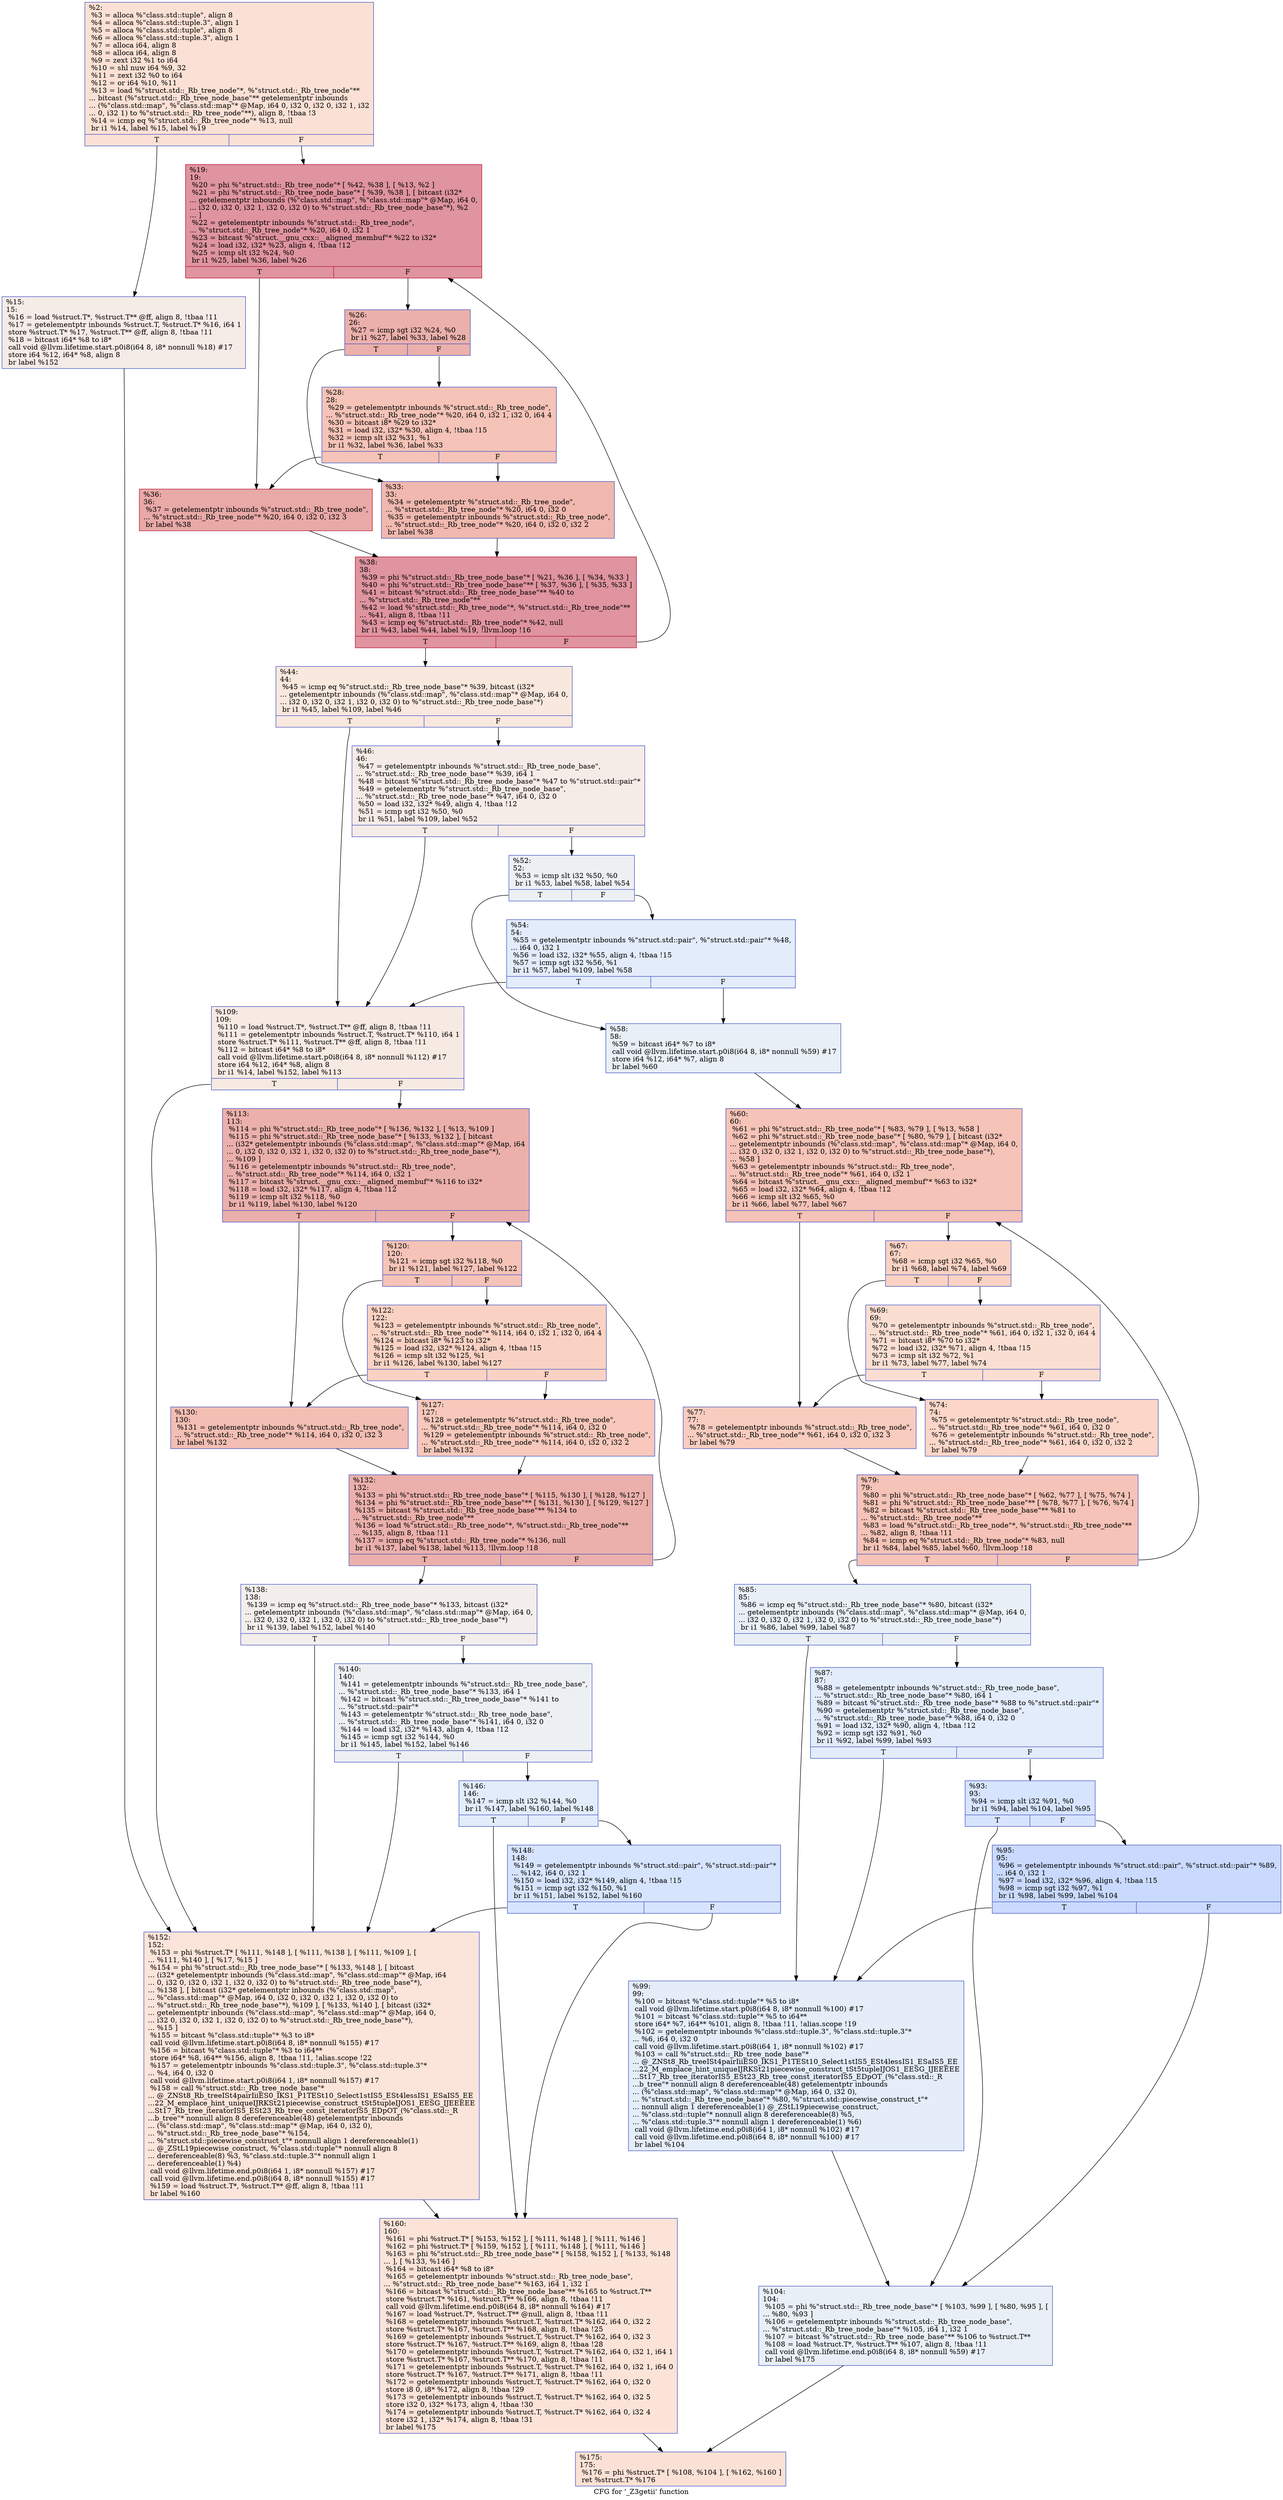 digraph "CFG for '_Z3getii' function" {
	label="CFG for '_Z3getii' function";

	Node0x55a9889e45b0 [shape=record,color="#3d50c3ff", style=filled, fillcolor="#f7bca170",label="{%2:\l  %3 = alloca %\"class.std::tuple\", align 8\l  %4 = alloca %\"class.std::tuple.3\", align 1\l  %5 = alloca %\"class.std::tuple\", align 8\l  %6 = alloca %\"class.std::tuple.3\", align 1\l  %7 = alloca i64, align 8\l  %8 = alloca i64, align 8\l  %9 = zext i32 %1 to i64\l  %10 = shl nuw i64 %9, 32\l  %11 = zext i32 %0 to i64\l  %12 = or i64 %10, %11\l  %13 = load %\"struct.std::_Rb_tree_node\"*, %\"struct.std::_Rb_tree_node\"**\l... bitcast (%\"struct.std::_Rb_tree_node_base\"** getelementptr inbounds\l... (%\"class.std::map\", %\"class.std::map\"* @Map, i64 0, i32 0, i32 0, i32 1, i32\l... 0, i32 1) to %\"struct.std::_Rb_tree_node\"**), align 8, !tbaa !3\l  %14 = icmp eq %\"struct.std::_Rb_tree_node\"* %13, null\l  br i1 %14, label %15, label %19\l|{<s0>T|<s1>F}}"];
	Node0x55a9889e45b0:s0 -> Node0x55a9889e4780;
	Node0x55a9889e45b0:s1 -> Node0x55a9889e5370;
	Node0x55a9889e4780 [shape=record,color="#3d50c3ff", style=filled, fillcolor="#ead5c970",label="{%15:\l15:                                               \l  %16 = load %struct.T*, %struct.T** @ff, align 8, !tbaa !11\l  %17 = getelementptr inbounds %struct.T, %struct.T* %16, i64 1\l  store %struct.T* %17, %struct.T** @ff, align 8, !tbaa !11\l  %18 = bitcast i64* %8 to i8*\l  call void @llvm.lifetime.start.p0i8(i64 8, i8* nonnull %18) #17\l  store i64 %12, i64* %8, align 8\l  br label %152\l}"];
	Node0x55a9889e4780 -> Node0x55a9889e6110;
	Node0x55a9889e5370 [shape=record,color="#b70d28ff", style=filled, fillcolor="#b70d2870",label="{%19:\l19:                                               \l  %20 = phi %\"struct.std::_Rb_tree_node\"* [ %42, %38 ], [ %13, %2 ]\l  %21 = phi %\"struct.std::_Rb_tree_node_base\"* [ %39, %38 ], [ bitcast (i32*\l... getelementptr inbounds (%\"class.std::map\", %\"class.std::map\"* @Map, i64 0,\l... i32 0, i32 0, i32 1, i32 0, i32 0) to %\"struct.std::_Rb_tree_node_base\"*), %2\l... ]\l  %22 = getelementptr inbounds %\"struct.std::_Rb_tree_node\",\l... %\"struct.std::_Rb_tree_node\"* %20, i64 0, i32 1\l  %23 = bitcast %\"struct.__gnu_cxx::__aligned_membuf\"* %22 to i32*\l  %24 = load i32, i32* %23, align 4, !tbaa !12\l  %25 = icmp slt i32 %24, %0\l  br i1 %25, label %36, label %26\l|{<s0>T|<s1>F}}"];
	Node0x55a9889e5370:s0 -> Node0x55a9889e68c0;
	Node0x55a9889e5370:s1 -> Node0x55a9889e6950;
	Node0x55a9889e6950 [shape=record,color="#3d50c3ff", style=filled, fillcolor="#d24b4070",label="{%26:\l26:                                               \l  %27 = icmp sgt i32 %24, %0\l  br i1 %27, label %33, label %28\l|{<s0>T|<s1>F}}"];
	Node0x55a9889e6950:s0 -> Node0x55a9889e6b20;
	Node0x55a9889e6950:s1 -> Node0x55a9889e6b70;
	Node0x55a9889e6b70 [shape=record,color="#3d50c3ff", style=filled, fillcolor="#e8765c70",label="{%28:\l28:                                               \l  %29 = getelementptr inbounds %\"struct.std::_Rb_tree_node\",\l... %\"struct.std::_Rb_tree_node\"* %20, i64 0, i32 1, i32 0, i64 4\l  %30 = bitcast i8* %29 to i32*\l  %31 = load i32, i32* %30, align 4, !tbaa !15\l  %32 = icmp slt i32 %31, %1\l  br i1 %32, label %36, label %33\l|{<s0>T|<s1>F}}"];
	Node0x55a9889e6b70:s0 -> Node0x55a9889e68c0;
	Node0x55a9889e6b70:s1 -> Node0x55a9889e6b20;
	Node0x55a9889e6b20 [shape=record,color="#3d50c3ff", style=filled, fillcolor="#dc5d4a70",label="{%33:\l33:                                               \l  %34 = getelementptr %\"struct.std::_Rb_tree_node\",\l... %\"struct.std::_Rb_tree_node\"* %20, i64 0, i32 0\l  %35 = getelementptr inbounds %\"struct.std::_Rb_tree_node\",\l... %\"struct.std::_Rb_tree_node\"* %20, i64 0, i32 0, i32 2\l  br label %38\l}"];
	Node0x55a9889e6b20 -> Node0x55a9889e6210;
	Node0x55a9889e68c0 [shape=record,color="#b70d28ff", style=filled, fillcolor="#ca3b3770",label="{%36:\l36:                                               \l  %37 = getelementptr inbounds %\"struct.std::_Rb_tree_node\",\l... %\"struct.std::_Rb_tree_node\"* %20, i64 0, i32 0, i32 3\l  br label %38\l}"];
	Node0x55a9889e68c0 -> Node0x55a9889e6210;
	Node0x55a9889e6210 [shape=record,color="#b70d28ff", style=filled, fillcolor="#b70d2870",label="{%38:\l38:                                               \l  %39 = phi %\"struct.std::_Rb_tree_node_base\"* [ %21, %36 ], [ %34, %33 ]\l  %40 = phi %\"struct.std::_Rb_tree_node_base\"** [ %37, %36 ], [ %35, %33 ]\l  %41 = bitcast %\"struct.std::_Rb_tree_node_base\"** %40 to\l... %\"struct.std::_Rb_tree_node\"**\l  %42 = load %\"struct.std::_Rb_tree_node\"*, %\"struct.std::_Rb_tree_node\"**\l... %41, align 8, !tbaa !11\l  %43 = icmp eq %\"struct.std::_Rb_tree_node\"* %42, null\l  br i1 %43, label %44, label %19, !llvm.loop !16\l|{<s0>T|<s1>F}}"];
	Node0x55a9889e6210:s0 -> Node0x55a9889e77a0;
	Node0x55a9889e6210:s1 -> Node0x55a9889e5370;
	Node0x55a9889e77a0 [shape=record,color="#3d50c3ff", style=filled, fillcolor="#f2cab570",label="{%44:\l44:                                               \l  %45 = icmp eq %\"struct.std::_Rb_tree_node_base\"* %39, bitcast (i32*\l... getelementptr inbounds (%\"class.std::map\", %\"class.std::map\"* @Map, i64 0,\l... i32 0, i32 0, i32 1, i32 0, i32 0) to %\"struct.std::_Rb_tree_node_base\"*)\l  br i1 %45, label %109, label %46\l|{<s0>T|<s1>F}}"];
	Node0x55a9889e77a0:s0 -> Node0x55a9889e79d0;
	Node0x55a9889e77a0:s1 -> Node0x55a9889e7a20;
	Node0x55a9889e7a20 [shape=record,color="#3d50c3ff", style=filled, fillcolor="#ead5c970",label="{%46:\l46:                                               \l  %47 = getelementptr inbounds %\"struct.std::_Rb_tree_node_base\",\l... %\"struct.std::_Rb_tree_node_base\"* %39, i64 1\l  %48 = bitcast %\"struct.std::_Rb_tree_node_base\"* %47 to %\"struct.std::pair\"*\l  %49 = getelementptr %\"struct.std::_Rb_tree_node_base\",\l... %\"struct.std::_Rb_tree_node_base\"* %47, i64 0, i32 0\l  %50 = load i32, i32* %49, align 4, !tbaa !12\l  %51 = icmp sgt i32 %50, %0\l  br i1 %51, label %109, label %52\l|{<s0>T|<s1>F}}"];
	Node0x55a9889e7a20:s0 -> Node0x55a9889e79d0;
	Node0x55a9889e7a20:s1 -> Node0x55a9889e8400;
	Node0x55a9889e8400 [shape=record,color="#3d50c3ff", style=filled, fillcolor="#d6dce470",label="{%52:\l52:                                               \l  %53 = icmp slt i32 %50, %0\l  br i1 %53, label %58, label %54\l|{<s0>T|<s1>F}}"];
	Node0x55a9889e8400:s0 -> Node0x55a9889e8590;
	Node0x55a9889e8400:s1 -> Node0x55a9889e85e0;
	Node0x55a9889e85e0 [shape=record,color="#3d50c3ff", style=filled, fillcolor="#bfd3f670",label="{%54:\l54:                                               \l  %55 = getelementptr inbounds %\"struct.std::pair\", %\"struct.std::pair\"* %48,\l... i64 0, i32 1\l  %56 = load i32, i32* %55, align 4, !tbaa !15\l  %57 = icmp sgt i32 %56, %1\l  br i1 %57, label %109, label %58\l|{<s0>T|<s1>F}}"];
	Node0x55a9889e85e0:s0 -> Node0x55a9889e79d0;
	Node0x55a9889e85e0:s1 -> Node0x55a9889e8590;
	Node0x55a9889e8590 [shape=record,color="#3d50c3ff", style=filled, fillcolor="#cedaeb70",label="{%58:\l58:                                               \l  %59 = bitcast i64* %7 to i8*\l  call void @llvm.lifetime.start.p0i8(i64 8, i8* nonnull %59) #17\l  store i64 %12, i64* %7, align 8\l  br label %60\l}"];
	Node0x55a9889e8590 -> Node0x55a9889e91d0;
	Node0x55a9889e91d0 [shape=record,color="#3d50c3ff", style=filled, fillcolor="#e8765c70",label="{%60:\l60:                                               \l  %61 = phi %\"struct.std::_Rb_tree_node\"* [ %83, %79 ], [ %13, %58 ]\l  %62 = phi %\"struct.std::_Rb_tree_node_base\"* [ %80, %79 ], [ bitcast (i32*\l... getelementptr inbounds (%\"class.std::map\", %\"class.std::map\"* @Map, i64 0,\l... i32 0, i32 0, i32 1, i32 0, i32 0) to %\"struct.std::_Rb_tree_node_base\"*),\l... %58 ]\l  %63 = getelementptr inbounds %\"struct.std::_Rb_tree_node\",\l... %\"struct.std::_Rb_tree_node\"* %61, i64 0, i32 1\l  %64 = bitcast %\"struct.__gnu_cxx::__aligned_membuf\"* %63 to i32*\l  %65 = load i32, i32* %64, align 4, !tbaa !12\l  %66 = icmp slt i32 %65, %0\l  br i1 %66, label %77, label %67\l|{<s0>T|<s1>F}}"];
	Node0x55a9889e91d0:s0 -> Node0x55a9889e96f0;
	Node0x55a9889e91d0:s1 -> Node0x55a9889e9740;
	Node0x55a9889e9740 [shape=record,color="#3d50c3ff", style=filled, fillcolor="#f4987a70",label="{%67:\l67:                                               \l  %68 = icmp sgt i32 %65, %0\l  br i1 %68, label %74, label %69\l|{<s0>T|<s1>F}}"];
	Node0x55a9889e9740:s0 -> Node0x55a9889e9910;
	Node0x55a9889e9740:s1 -> Node0x55a9889e9960;
	Node0x55a9889e9960 [shape=record,color="#3d50c3ff", style=filled, fillcolor="#f7b59970",label="{%69:\l69:                                               \l  %70 = getelementptr inbounds %\"struct.std::_Rb_tree_node\",\l... %\"struct.std::_Rb_tree_node\"* %61, i64 0, i32 1, i32 0, i64 4\l  %71 = bitcast i8* %70 to i32*\l  %72 = load i32, i32* %71, align 4, !tbaa !15\l  %73 = icmp slt i32 %72, %1\l  br i1 %73, label %77, label %74\l|{<s0>T|<s1>F}}"];
	Node0x55a9889e9960:s0 -> Node0x55a9889e96f0;
	Node0x55a9889e9960:s1 -> Node0x55a9889e9910;
	Node0x55a9889e9910 [shape=record,color="#3d50c3ff", style=filled, fillcolor="#f6a38570",label="{%74:\l74:                                               \l  %75 = getelementptr %\"struct.std::_Rb_tree_node\",\l... %\"struct.std::_Rb_tree_node\"* %61, i64 0, i32 0\l  %76 = getelementptr inbounds %\"struct.std::_Rb_tree_node\",\l... %\"struct.std::_Rb_tree_node\"* %61, i64 0, i32 0, i32 2\l  br label %79\l}"];
	Node0x55a9889e9910 -> Node0x55a9889e9290;
	Node0x55a9889e96f0 [shape=record,color="#3d50c3ff", style=filled, fillcolor="#f08b6e70",label="{%77:\l77:                                               \l  %78 = getelementptr inbounds %\"struct.std::_Rb_tree_node\",\l... %\"struct.std::_Rb_tree_node\"* %61, i64 0, i32 0, i32 3\l  br label %79\l}"];
	Node0x55a9889e96f0 -> Node0x55a9889e9290;
	Node0x55a9889e9290 [shape=record,color="#3d50c3ff", style=filled, fillcolor="#e8765c70",label="{%79:\l79:                                               \l  %80 = phi %\"struct.std::_Rb_tree_node_base\"* [ %62, %77 ], [ %75, %74 ]\l  %81 = phi %\"struct.std::_Rb_tree_node_base\"** [ %78, %77 ], [ %76, %74 ]\l  %82 = bitcast %\"struct.std::_Rb_tree_node_base\"** %81 to\l... %\"struct.std::_Rb_tree_node\"**\l  %83 = load %\"struct.std::_Rb_tree_node\"*, %\"struct.std::_Rb_tree_node\"**\l... %82, align 8, !tbaa !11\l  %84 = icmp eq %\"struct.std::_Rb_tree_node\"* %83, null\l  br i1 %84, label %85, label %60, !llvm.loop !18\l|{<s0>T|<s1>F}}"];
	Node0x55a9889e9290:s0 -> Node0x55a9889ea230;
	Node0x55a9889e9290:s1 -> Node0x55a9889e91d0;
	Node0x55a9889ea230 [shape=record,color="#3d50c3ff", style=filled, fillcolor="#cedaeb70",label="{%85:\l85:                                               \l  %86 = icmp eq %\"struct.std::_Rb_tree_node_base\"* %80, bitcast (i32*\l... getelementptr inbounds (%\"class.std::map\", %\"class.std::map\"* @Map, i64 0,\l... i32 0, i32 0, i32 1, i32 0, i32 0) to %\"struct.std::_Rb_tree_node_base\"*)\l  br i1 %86, label %99, label %87\l|{<s0>T|<s1>F}}"];
	Node0x55a9889ea230:s0 -> Node0x55a9889ea440;
	Node0x55a9889ea230:s1 -> Node0x55a9889ea490;
	Node0x55a9889ea490 [shape=record,color="#3d50c3ff", style=filled, fillcolor="#bfd3f670",label="{%87:\l87:                                               \l  %88 = getelementptr inbounds %\"struct.std::_Rb_tree_node_base\",\l... %\"struct.std::_Rb_tree_node_base\"* %80, i64 1\l  %89 = bitcast %\"struct.std::_Rb_tree_node_base\"* %88 to %\"struct.std::pair\"*\l  %90 = getelementptr %\"struct.std::_Rb_tree_node_base\",\l... %\"struct.std::_Rb_tree_node_base\"* %88, i64 0, i32 0\l  %91 = load i32, i32* %90, align 4, !tbaa !12\l  %92 = icmp sgt i32 %91, %0\l  br i1 %92, label %99, label %93\l|{<s0>T|<s1>F}}"];
	Node0x55a9889ea490:s0 -> Node0x55a9889ea440;
	Node0x55a9889ea490:s1 -> Node0x55a9889ea860;
	Node0x55a9889ea860 [shape=record,color="#3d50c3ff", style=filled, fillcolor="#a5c3fe70",label="{%93:\l93:                                               \l  %94 = icmp slt i32 %91, %0\l  br i1 %94, label %104, label %95\l|{<s0>T|<s1>F}}"];
	Node0x55a9889ea860:s0 -> Node0x55a9889ea9f0;
	Node0x55a9889ea860:s1 -> Node0x55a9889eaa40;
	Node0x55a9889eaa40 [shape=record,color="#3d50c3ff", style=filled, fillcolor="#88abfd70",label="{%95:\l95:                                               \l  %96 = getelementptr inbounds %\"struct.std::pair\", %\"struct.std::pair\"* %89,\l... i64 0, i32 1\l  %97 = load i32, i32* %96, align 4, !tbaa !15\l  %98 = icmp sgt i32 %97, %1\l  br i1 %98, label %99, label %104\l|{<s0>T|<s1>F}}"];
	Node0x55a9889eaa40:s0 -> Node0x55a9889ea440;
	Node0x55a9889eaa40:s1 -> Node0x55a9889ea9f0;
	Node0x55a9889ea440 [shape=record,color="#3d50c3ff", style=filled, fillcolor="#c5d6f270",label="{%99:\l99:                                               \l  %100 = bitcast %\"class.std::tuple\"* %5 to i8*\l  call void @llvm.lifetime.start.p0i8(i64 8, i8* nonnull %100) #17\l  %101 = bitcast %\"class.std::tuple\"* %5 to i64**\l  store i64* %7, i64** %101, align 8, !tbaa !11, !alias.scope !19\l  %102 = getelementptr inbounds %\"class.std::tuple.3\", %\"class.std::tuple.3\"*\l... %6, i64 0, i32 0\l  call void @llvm.lifetime.start.p0i8(i64 1, i8* nonnull %102) #17\l  %103 = call %\"struct.std::_Rb_tree_node_base\"*\l... @_ZNSt8_Rb_treeISt4pairIiiES0_IKS1_P1TESt10_Select1stIS5_ESt4lessIS1_ESaIS5_EE\l...22_M_emplace_hint_uniqueIJRKSt21piecewise_construct_tSt5tupleIJOS1_EESG_IJEEEEE\l...St17_Rb_tree_iteratorIS5_ESt23_Rb_tree_const_iteratorIS5_EDpOT_(%\"class.std::_R\l...b_tree\"* nonnull align 8 dereferenceable(48) getelementptr inbounds\l... (%\"class.std::map\", %\"class.std::map\"* @Map, i64 0, i32 0),\l... %\"struct.std::_Rb_tree_node_base\"* %80, %\"struct.std::piecewise_construct_t\"*\l... nonnull align 1 dereferenceable(1) @_ZStL19piecewise_construct,\l... %\"class.std::tuple\"* nonnull align 8 dereferenceable(8) %5,\l... %\"class.std::tuple.3\"* nonnull align 1 dereferenceable(1) %6)\l  call void @llvm.lifetime.end.p0i8(i64 1, i8* nonnull %102) #17\l  call void @llvm.lifetime.end.p0i8(i64 8, i8* nonnull %100) #17\l  br label %104\l}"];
	Node0x55a9889ea440 -> Node0x55a9889ea9f0;
	Node0x55a9889ea9f0 [shape=record,color="#3d50c3ff", style=filled, fillcolor="#cedaeb70",label="{%104:\l104:                                              \l  %105 = phi %\"struct.std::_Rb_tree_node_base\"* [ %103, %99 ], [ %80, %95 ], [\l... %80, %93 ]\l  %106 = getelementptr inbounds %\"struct.std::_Rb_tree_node_base\",\l... %\"struct.std::_Rb_tree_node_base\"* %105, i64 1, i32 1\l  %107 = bitcast %\"struct.std::_Rb_tree_node_base\"** %106 to %struct.T**\l  %108 = load %struct.T*, %struct.T** %107, align 8, !tbaa !11\l  call void @llvm.lifetime.end.p0i8(i64 8, i8* nonnull %59) #17\l  br label %175\l}"];
	Node0x55a9889ea9f0 -> Node0x55a9889ebcb0;
	Node0x55a9889e79d0 [shape=record,color="#3d50c3ff", style=filled, fillcolor="#eed0c070",label="{%109:\l109:                                              \l  %110 = load %struct.T*, %struct.T** @ff, align 8, !tbaa !11\l  %111 = getelementptr inbounds %struct.T, %struct.T* %110, i64 1\l  store %struct.T* %111, %struct.T** @ff, align 8, !tbaa !11\l  %112 = bitcast i64* %8 to i8*\l  call void @llvm.lifetime.start.p0i8(i64 8, i8* nonnull %112) #17\l  store i64 %12, i64* %8, align 8\l  br i1 %14, label %152, label %113\l|{<s0>T|<s1>F}}"];
	Node0x55a9889e79d0:s0 -> Node0x55a9889e6110;
	Node0x55a9889e79d0:s1 -> Node0x55a9889ec140;
	Node0x55a9889ec140 [shape=record,color="#3d50c3ff", style=filled, fillcolor="#d24b4070",label="{%113:\l113:                                              \l  %114 = phi %\"struct.std::_Rb_tree_node\"* [ %136, %132 ], [ %13, %109 ]\l  %115 = phi %\"struct.std::_Rb_tree_node_base\"* [ %133, %132 ], [ bitcast\l... (i32* getelementptr inbounds (%\"class.std::map\", %\"class.std::map\"* @Map, i64\l... 0, i32 0, i32 0, i32 1, i32 0, i32 0) to %\"struct.std::_Rb_tree_node_base\"*),\l... %109 ]\l  %116 = getelementptr inbounds %\"struct.std::_Rb_tree_node\",\l... %\"struct.std::_Rb_tree_node\"* %114, i64 0, i32 1\l  %117 = bitcast %\"struct.__gnu_cxx::__aligned_membuf\"* %116 to i32*\l  %118 = load i32, i32* %117, align 4, !tbaa !12\l  %119 = icmp slt i32 %118, %0\l  br i1 %119, label %130, label %120\l|{<s0>T|<s1>F}}"];
	Node0x55a9889ec140:s0 -> Node0x55a9889ec6e0;
	Node0x55a9889ec140:s1 -> Node0x55a9889ec730;
	Node0x55a9889ec730 [shape=record,color="#3d50c3ff", style=filled, fillcolor="#e8765c70",label="{%120:\l120:                                              \l  %121 = icmp sgt i32 %118, %0\l  br i1 %121, label %127, label %122\l|{<s0>T|<s1>F}}"];
	Node0x55a9889ec730:s0 -> Node0x55a9889ec900;
	Node0x55a9889ec730:s1 -> Node0x55a9889ec950;
	Node0x55a9889ec950 [shape=record,color="#3d50c3ff", style=filled, fillcolor="#f4987a70",label="{%122:\l122:                                              \l  %123 = getelementptr inbounds %\"struct.std::_Rb_tree_node\",\l... %\"struct.std::_Rb_tree_node\"* %114, i64 0, i32 1, i32 0, i64 4\l  %124 = bitcast i8* %123 to i32*\l  %125 = load i32, i32* %124, align 4, !tbaa !15\l  %126 = icmp slt i32 %125, %1\l  br i1 %126, label %130, label %127\l|{<s0>T|<s1>F}}"];
	Node0x55a9889ec950:s0 -> Node0x55a9889ec6e0;
	Node0x55a9889ec950:s1 -> Node0x55a9889ec900;
	Node0x55a9889ec900 [shape=record,color="#3d50c3ff", style=filled, fillcolor="#ed836670",label="{%127:\l127:                                              \l  %128 = getelementptr %\"struct.std::_Rb_tree_node\",\l... %\"struct.std::_Rb_tree_node\"* %114, i64 0, i32 0\l  %129 = getelementptr inbounds %\"struct.std::_Rb_tree_node\",\l... %\"struct.std::_Rb_tree_node\"* %114, i64 0, i32 0, i32 2\l  br label %132\l}"];
	Node0x55a9889ec900 -> Node0x55a9889ec240;
	Node0x55a9889ec6e0 [shape=record,color="#3d50c3ff", style=filled, fillcolor="#e36c5570",label="{%130:\l130:                                              \l  %131 = getelementptr inbounds %\"struct.std::_Rb_tree_node\",\l... %\"struct.std::_Rb_tree_node\"* %114, i64 0, i32 0, i32 3\l  br label %132\l}"];
	Node0x55a9889ec6e0 -> Node0x55a9889ec240;
	Node0x55a9889ec240 [shape=record,color="#3d50c3ff", style=filled, fillcolor="#d24b4070",label="{%132:\l132:                                              \l  %133 = phi %\"struct.std::_Rb_tree_node_base\"* [ %115, %130 ], [ %128, %127 ]\l  %134 = phi %\"struct.std::_Rb_tree_node_base\"** [ %131, %130 ], [ %129, %127 ]\l  %135 = bitcast %\"struct.std::_Rb_tree_node_base\"** %134 to\l... %\"struct.std::_Rb_tree_node\"**\l  %136 = load %\"struct.std::_Rb_tree_node\"*, %\"struct.std::_Rb_tree_node\"**\l... %135, align 8, !tbaa !11\l  %137 = icmp eq %\"struct.std::_Rb_tree_node\"* %136, null\l  br i1 %137, label %138, label %113, !llvm.loop !18\l|{<s0>T|<s1>F}}"];
	Node0x55a9889ec240:s0 -> Node0x55a9889edb10;
	Node0x55a9889ec240:s1 -> Node0x55a9889ec140;
	Node0x55a9889edb10 [shape=record,color="#3d50c3ff", style=filled, fillcolor="#e3d9d370",label="{%138:\l138:                                              \l  %139 = icmp eq %\"struct.std::_Rb_tree_node_base\"* %133, bitcast (i32*\l... getelementptr inbounds (%\"class.std::map\", %\"class.std::map\"* @Map, i64 0,\l... i32 0, i32 0, i32 1, i32 0, i32 0) to %\"struct.std::_Rb_tree_node_base\"*)\l  br i1 %139, label %152, label %140\l|{<s0>T|<s1>F}}"];
	Node0x55a9889edb10:s0 -> Node0x55a9889e6110;
	Node0x55a9889edb10:s1 -> Node0x55a9889ee2b0;
	Node0x55a9889ee2b0 [shape=record,color="#3d50c3ff", style=filled, fillcolor="#d6dce470",label="{%140:\l140:                                              \l  %141 = getelementptr inbounds %\"struct.std::_Rb_tree_node_base\",\l... %\"struct.std::_Rb_tree_node_base\"* %133, i64 1\l  %142 = bitcast %\"struct.std::_Rb_tree_node_base\"* %141 to\l... %\"struct.std::pair\"*\l  %143 = getelementptr %\"struct.std::_Rb_tree_node_base\",\l... %\"struct.std::_Rb_tree_node_base\"* %141, i64 0, i32 0\l  %144 = load i32, i32* %143, align 4, !tbaa !12\l  %145 = icmp sgt i32 %144, %0\l  br i1 %145, label %152, label %146\l|{<s0>T|<s1>F}}"];
	Node0x55a9889ee2b0:s0 -> Node0x55a9889e6110;
	Node0x55a9889ee2b0:s1 -> Node0x55a9889ee680;
	Node0x55a9889ee680 [shape=record,color="#3d50c3ff", style=filled, fillcolor="#bfd3f670",label="{%146:\l146:                                              \l  %147 = icmp slt i32 %144, %0\l  br i1 %147, label %160, label %148\l|{<s0>T|<s1>F}}"];
	Node0x55a9889ee680:s0 -> Node0x55a9889ee810;
	Node0x55a9889ee680:s1 -> Node0x55a9889ee860;
	Node0x55a9889ee860 [shape=record,color="#3d50c3ff", style=filled, fillcolor="#a5c3fe70",label="{%148:\l148:                                              \l  %149 = getelementptr inbounds %\"struct.std::pair\", %\"struct.std::pair\"*\l... %142, i64 0, i32 1\l  %150 = load i32, i32* %149, align 4, !tbaa !15\l  %151 = icmp sgt i32 %150, %1\l  br i1 %151, label %152, label %160\l|{<s0>T|<s1>F}}"];
	Node0x55a9889ee860:s0 -> Node0x55a9889e6110;
	Node0x55a9889ee860:s1 -> Node0x55a9889ee810;
	Node0x55a9889e6110 [shape=record,color="#3d50c3ff", style=filled, fillcolor="#f5c1a970",label="{%152:\l152:                                              \l  %153 = phi %struct.T* [ %111, %148 ], [ %111, %138 ], [ %111, %109 ], [\l... %111, %140 ], [ %17, %15 ]\l  %154 = phi %\"struct.std::_Rb_tree_node_base\"* [ %133, %148 ], [ bitcast\l... (i32* getelementptr inbounds (%\"class.std::map\", %\"class.std::map\"* @Map, i64\l... 0, i32 0, i32 0, i32 1, i32 0, i32 0) to %\"struct.std::_Rb_tree_node_base\"*),\l... %138 ], [ bitcast (i32* getelementptr inbounds (%\"class.std::map\",\l... %\"class.std::map\"* @Map, i64 0, i32 0, i32 0, i32 1, i32 0, i32 0) to\l... %\"struct.std::_Rb_tree_node_base\"*), %109 ], [ %133, %140 ], [ bitcast (i32*\l... getelementptr inbounds (%\"class.std::map\", %\"class.std::map\"* @Map, i64 0,\l... i32 0, i32 0, i32 1, i32 0, i32 0) to %\"struct.std::_Rb_tree_node_base\"*),\l... %15 ]\l  %155 = bitcast %\"class.std::tuple\"* %3 to i8*\l  call void @llvm.lifetime.start.p0i8(i64 8, i8* nonnull %155) #17\l  %156 = bitcast %\"class.std::tuple\"* %3 to i64**\l  store i64* %8, i64** %156, align 8, !tbaa !11, !alias.scope !22\l  %157 = getelementptr inbounds %\"class.std::tuple.3\", %\"class.std::tuple.3\"*\l... %4, i64 0, i32 0\l  call void @llvm.lifetime.start.p0i8(i64 1, i8* nonnull %157) #17\l  %158 = call %\"struct.std::_Rb_tree_node_base\"*\l... @_ZNSt8_Rb_treeISt4pairIiiES0_IKS1_P1TESt10_Select1stIS5_ESt4lessIS1_ESaIS5_EE\l...22_M_emplace_hint_uniqueIJRKSt21piecewise_construct_tSt5tupleIJOS1_EESG_IJEEEEE\l...St17_Rb_tree_iteratorIS5_ESt23_Rb_tree_const_iteratorIS5_EDpOT_(%\"class.std::_R\l...b_tree\"* nonnull align 8 dereferenceable(48) getelementptr inbounds\l... (%\"class.std::map\", %\"class.std::map\"* @Map, i64 0, i32 0),\l... %\"struct.std::_Rb_tree_node_base\"* %154,\l... %\"struct.std::piecewise_construct_t\"* nonnull align 1 dereferenceable(1)\l... @_ZStL19piecewise_construct, %\"class.std::tuple\"* nonnull align 8\l... dereferenceable(8) %3, %\"class.std::tuple.3\"* nonnull align 1\l... dereferenceable(1) %4)\l  call void @llvm.lifetime.end.p0i8(i64 1, i8* nonnull %157) #17\l  call void @llvm.lifetime.end.p0i8(i64 8, i8* nonnull %155) #17\l  %159 = load %struct.T*, %struct.T** @ff, align 8, !tbaa !11\l  br label %160\l}"];
	Node0x55a9889e6110 -> Node0x55a9889ee810;
	Node0x55a9889ee810 [shape=record,color="#3d50c3ff", style=filled, fillcolor="#f6bfa670",label="{%160:\l160:                                              \l  %161 = phi %struct.T* [ %153, %152 ], [ %111, %148 ], [ %111, %146 ]\l  %162 = phi %struct.T* [ %159, %152 ], [ %111, %148 ], [ %111, %146 ]\l  %163 = phi %\"struct.std::_Rb_tree_node_base\"* [ %158, %152 ], [ %133, %148\l... ], [ %133, %146 ]\l  %164 = bitcast i64* %8 to i8*\l  %165 = getelementptr inbounds %\"struct.std::_Rb_tree_node_base\",\l... %\"struct.std::_Rb_tree_node_base\"* %163, i64 1, i32 1\l  %166 = bitcast %\"struct.std::_Rb_tree_node_base\"** %165 to %struct.T**\l  store %struct.T* %161, %struct.T** %166, align 8, !tbaa !11\l  call void @llvm.lifetime.end.p0i8(i64 8, i8* nonnull %164) #17\l  %167 = load %struct.T*, %struct.T** @null, align 8, !tbaa !11\l  %168 = getelementptr inbounds %struct.T, %struct.T* %162, i64 0, i32 2\l  store %struct.T* %167, %struct.T** %168, align 8, !tbaa !25\l  %169 = getelementptr inbounds %struct.T, %struct.T* %162, i64 0, i32 3\l  store %struct.T* %167, %struct.T** %169, align 8, !tbaa !28\l  %170 = getelementptr inbounds %struct.T, %struct.T* %162, i64 0, i32 1, i64 1\l  store %struct.T* %167, %struct.T** %170, align 8, !tbaa !11\l  %171 = getelementptr inbounds %struct.T, %struct.T* %162, i64 0, i32 1, i64 0\l  store %struct.T* %167, %struct.T** %171, align 8, !tbaa !11\l  %172 = getelementptr inbounds %struct.T, %struct.T* %162, i64 0, i32 0\l  store i8 0, i8* %172, align 8, !tbaa !29\l  %173 = getelementptr inbounds %struct.T, %struct.T* %162, i64 0, i32 5\l  store i32 0, i32* %173, align 4, !tbaa !30\l  %174 = getelementptr inbounds %struct.T, %struct.T* %162, i64 0, i32 4\l  store i32 1, i32* %174, align 8, !tbaa !31\l  br label %175\l}"];
	Node0x55a9889ee810 -> Node0x55a9889ebcb0;
	Node0x55a9889ebcb0 [shape=record,color="#3d50c3ff", style=filled, fillcolor="#f7bca170",label="{%175:\l175:                                              \l  %176 = phi %struct.T* [ %108, %104 ], [ %162, %160 ]\l  ret %struct.T* %176\l}"];
}
